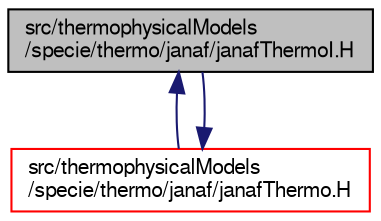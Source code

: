 digraph "src/thermophysicalModels/specie/thermo/janaf/janafThermoI.H"
{
  bgcolor="transparent";
  edge [fontname="FreeSans",fontsize="10",labelfontname="FreeSans",labelfontsize="10"];
  node [fontname="FreeSans",fontsize="10",shape=record];
  Node87 [label="src/thermophysicalModels\l/specie/thermo/janaf/janafThermoI.H",height=0.2,width=0.4,color="black", fillcolor="grey75", style="filled", fontcolor="black"];
  Node87 -> Node88 [dir="back",color="midnightblue",fontsize="10",style="solid",fontname="FreeSans"];
  Node88 [label="src/thermophysicalModels\l/specie/thermo/janaf/janafThermo.H",height=0.2,width=0.4,color="red",URL="$a16643.html"];
  Node88 -> Node87 [dir="back",color="midnightblue",fontsize="10",style="solid",fontname="FreeSans"];
}
